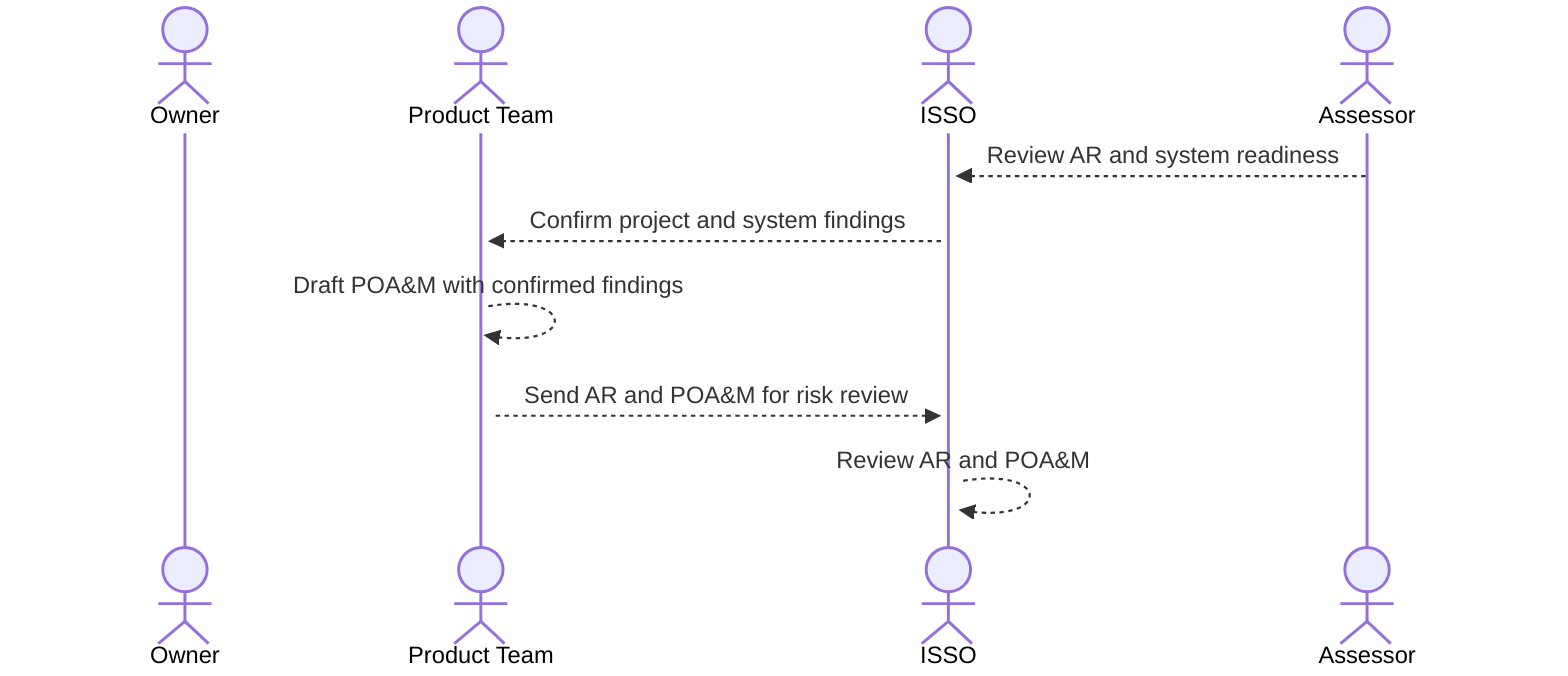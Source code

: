 sequenceDiagram
    actor Owner
    actor Product Team
    actor ISSO
    actor Assessor
    Assessor-->>+ISSO: Review AR and system readiness
    ISSO-->>+Product Team: Confirm project and system findings
    Product Team-->>+Product Team: Draft POA&M with confirmed findings
    Product Team-->>+ISSO: Send AR and POA&M for risk review
    ISSO-->>+ISSO: Review AR and POA&M